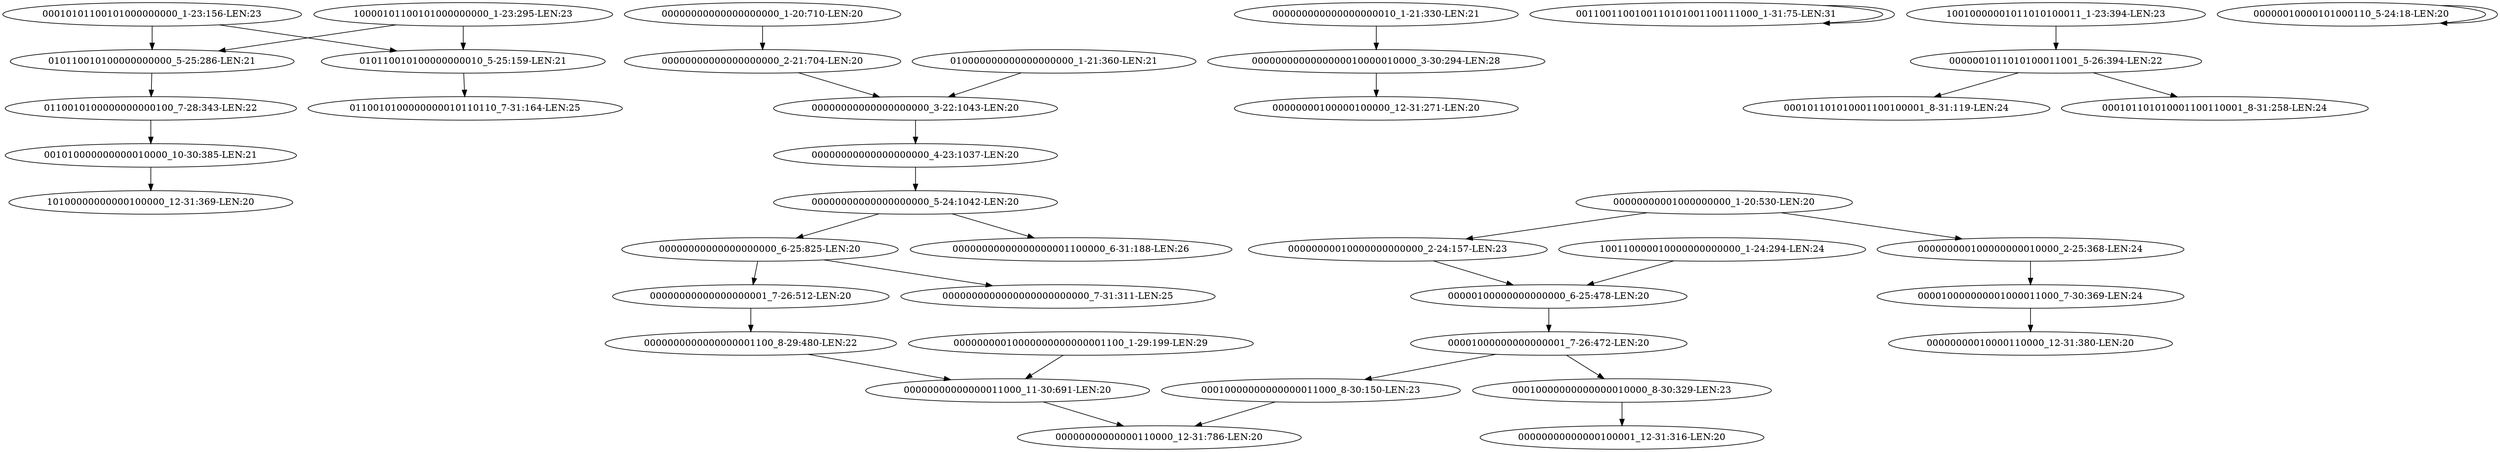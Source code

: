 digraph G {
    "00010101100101000000000_1-23:156-LEN:23" -> "010110010100000000000_5-25:286-LEN:21";
    "00010101100101000000000_1-23:156-LEN:23" -> "010110010100000000010_5-25:159-LEN:21";
    "100110000010000000000000_1-24:294-LEN:24" -> "00000100000000000000_6-25:478-LEN:20";
    "0000000000000000001100_8-29:480-LEN:22" -> "00000000000000011000_11-30:691-LEN:20";
    "00001000000000000001_7-26:472-LEN:20" -> "00010000000000000011000_8-30:150-LEN:23";
    "00001000000000000001_7-26:472-LEN:20" -> "00010000000000000010000_8-30:329-LEN:23";
    "00000000000000000000_2-21:704-LEN:20" -> "00000000000000000000_3-22:1043-LEN:20";
    "00000000010000000000000001100_1-29:199-LEN:29" -> "00000000000000011000_11-30:691-LEN:20";
    "000010000000001000011000_7-30:369-LEN:24" -> "00000000010000110000_12-31:380-LEN:20";
    "00000000000000000000_5-24:1042-LEN:20" -> "00000000000000000001100000_6-31:188-LEN:26";
    "00000000000000000000_5-24:1042-LEN:20" -> "00000000000000000000_6-25:825-LEN:20";
    "0000000000000000010000010000_3-30:294-LEN:28" -> "00000000100000100000_12-31:271-LEN:20";
    "00000000000000000000_6-25:825-LEN:20" -> "00000000000000000001_7-26:512-LEN:20";
    "00000000000000000000_6-25:825-LEN:20" -> "0000000000000000000000000_7-31:311-LEN:25";
    "00010000000000000011000_8-30:150-LEN:23" -> "00000000000000110000_12-31:786-LEN:20";
    "00000000000000011000_11-30:691-LEN:20" -> "00000000000000110000_12-31:786-LEN:20";
    "10000101100101000000000_1-23:295-LEN:23" -> "010110010100000000000_5-25:286-LEN:21";
    "10000101100101000000000_1-23:295-LEN:23" -> "010110010100000000010_5-25:159-LEN:21";
    "00000000010000000000000_2-24:157-LEN:23" -> "00000100000000000000_6-25:478-LEN:20";
    "010110010100000000000_5-25:286-LEN:21" -> "0110010100000000000100_7-28:343-LEN:22";
    "0110010100000000000100_7-28:343-LEN:22" -> "001010000000000010000_10-30:385-LEN:21";
    "0011001100100110101001100111000_1-31:75-LEN:31" -> "0011001100100110101001100111000_1-31:75-LEN:31";
    "00010000000000000010000_8-30:329-LEN:23" -> "00000000000000100001_12-31:316-LEN:20";
    "00000000000000000000_3-22:1043-LEN:20" -> "00000000000000000000_4-23:1037-LEN:20";
    "10010000001011010100011_1-23:394-LEN:23" -> "0000001011010100011001_5-26:394-LEN:22";
    "0000001011010100011001_5-26:394-LEN:22" -> "000101101010001100100001_8-31:119-LEN:24";
    "0000001011010100011001_5-26:394-LEN:22" -> "000101101010001100110001_8-31:258-LEN:24";
    "000000000000000000010_1-21:330-LEN:21" -> "0000000000000000010000010000_3-30:294-LEN:28";
    "000000000100000000010000_2-25:368-LEN:24" -> "000010000000001000011000_7-30:369-LEN:24";
    "010110010100000000010_5-25:159-LEN:21" -> "0110010100000000010110110_7-31:164-LEN:25";
    "00000000000000000001_7-26:512-LEN:20" -> "0000000000000000001100_8-29:480-LEN:22";
    "001010000000000010000_10-30:385-LEN:21" -> "10100000000000100000_12-31:369-LEN:20";
    "00000000001000000000_1-20:530-LEN:20" -> "00000000010000000000000_2-24:157-LEN:23";
    "00000000001000000000_1-20:530-LEN:20" -> "000000000100000000010000_2-25:368-LEN:24";
    "00000000000000000000_4-23:1037-LEN:20" -> "00000000000000000000_5-24:1042-LEN:20";
    "00000100000000000000_6-25:478-LEN:20" -> "00001000000000000001_7-26:472-LEN:20";
    "010000000000000000000_1-21:360-LEN:21" -> "00000000000000000000_3-22:1043-LEN:20";
    "00000000000000000000_1-20:710-LEN:20" -> "00000000000000000000_2-21:704-LEN:20";
    "00000010000101000110_5-24:18-LEN:20" -> "00000010000101000110_5-24:18-LEN:20";
}
